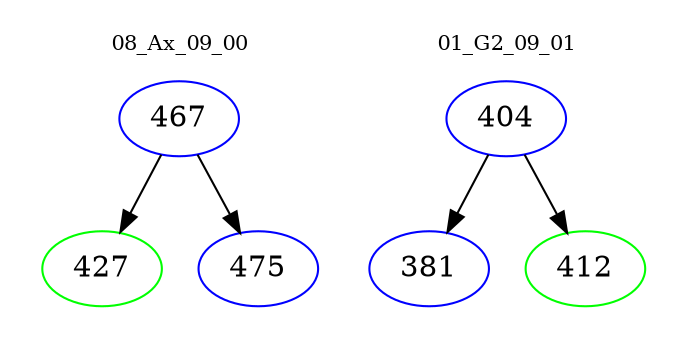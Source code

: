 digraph{
subgraph cluster_0 {
color = white
label = "08_Ax_09_00";
fontsize=10;
T0_467 [label="467", color="blue"]
T0_467 -> T0_427 [color="black"]
T0_427 [label="427", color="green"]
T0_467 -> T0_475 [color="black"]
T0_475 [label="475", color="blue"]
}
subgraph cluster_1 {
color = white
label = "01_G2_09_01";
fontsize=10;
T1_404 [label="404", color="blue"]
T1_404 -> T1_381 [color="black"]
T1_381 [label="381", color="blue"]
T1_404 -> T1_412 [color="black"]
T1_412 [label="412", color="green"]
}
}

